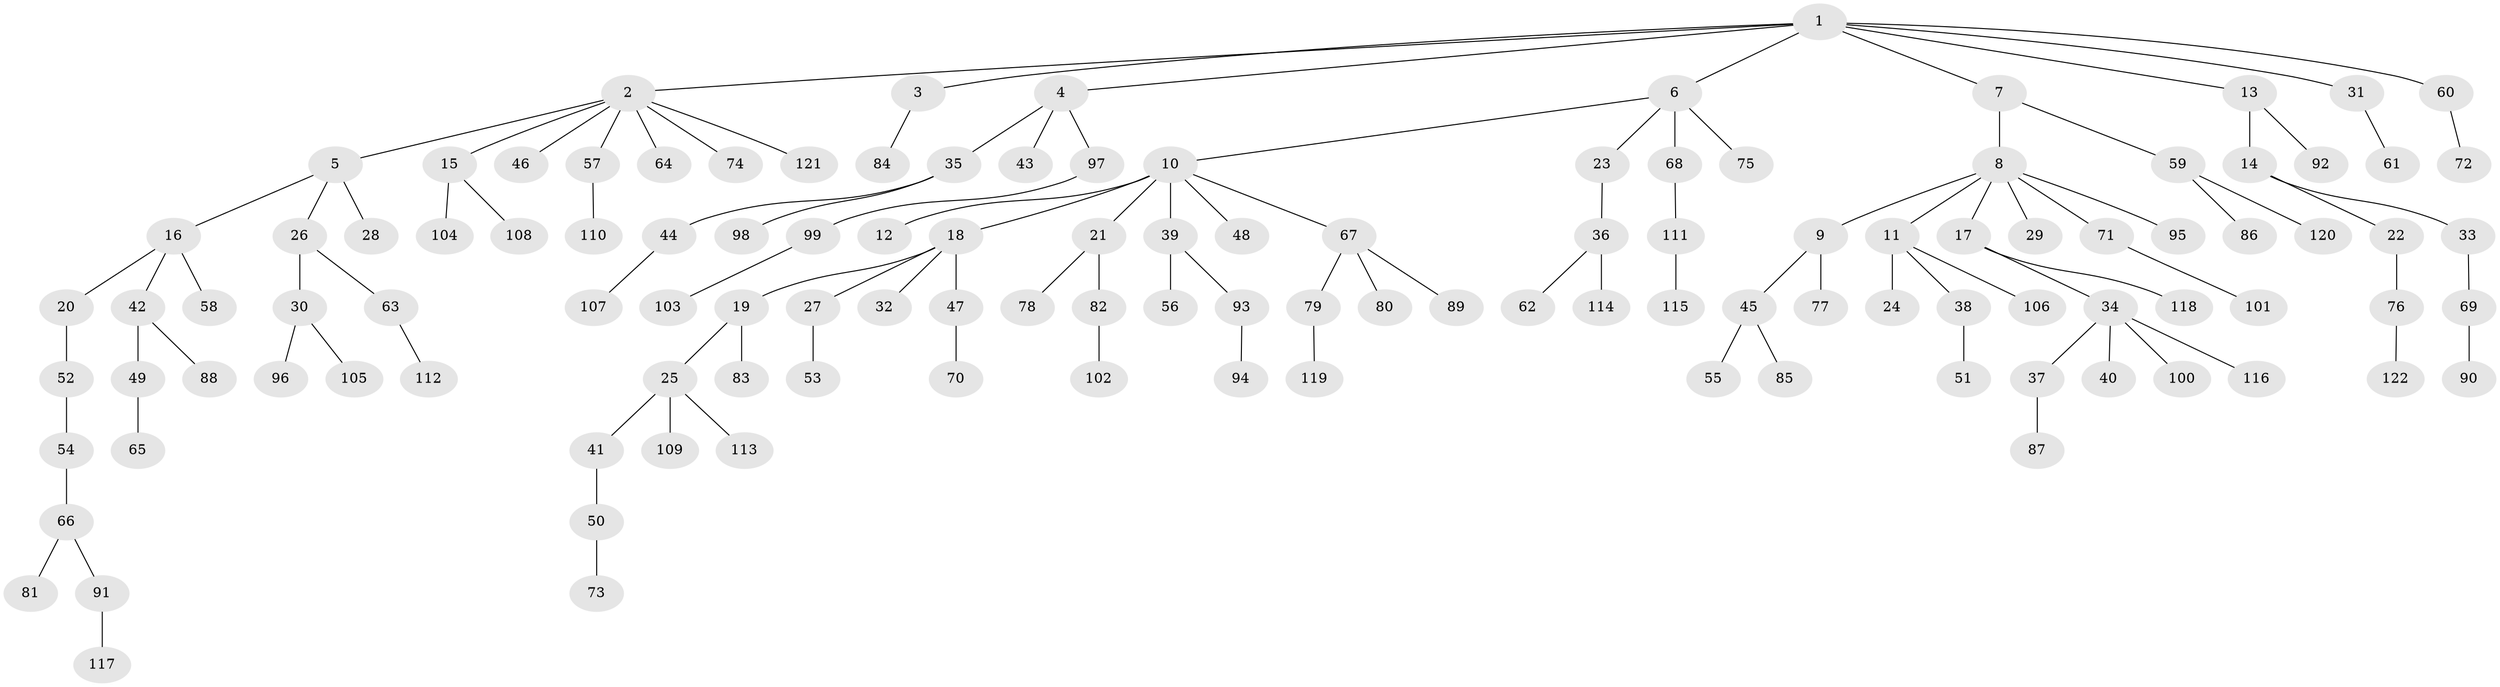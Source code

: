 // Generated by graph-tools (version 1.1) at 2025/02/03/09/25 03:02:29]
// undirected, 122 vertices, 121 edges
graph export_dot {
graph [start="1"]
  node [color=gray90,style=filled];
  1;
  2;
  3;
  4;
  5;
  6;
  7;
  8;
  9;
  10;
  11;
  12;
  13;
  14;
  15;
  16;
  17;
  18;
  19;
  20;
  21;
  22;
  23;
  24;
  25;
  26;
  27;
  28;
  29;
  30;
  31;
  32;
  33;
  34;
  35;
  36;
  37;
  38;
  39;
  40;
  41;
  42;
  43;
  44;
  45;
  46;
  47;
  48;
  49;
  50;
  51;
  52;
  53;
  54;
  55;
  56;
  57;
  58;
  59;
  60;
  61;
  62;
  63;
  64;
  65;
  66;
  67;
  68;
  69;
  70;
  71;
  72;
  73;
  74;
  75;
  76;
  77;
  78;
  79;
  80;
  81;
  82;
  83;
  84;
  85;
  86;
  87;
  88;
  89;
  90;
  91;
  92;
  93;
  94;
  95;
  96;
  97;
  98;
  99;
  100;
  101;
  102;
  103;
  104;
  105;
  106;
  107;
  108;
  109;
  110;
  111;
  112;
  113;
  114;
  115;
  116;
  117;
  118;
  119;
  120;
  121;
  122;
  1 -- 2;
  1 -- 3;
  1 -- 4;
  1 -- 6;
  1 -- 7;
  1 -- 13;
  1 -- 31;
  1 -- 60;
  2 -- 5;
  2 -- 15;
  2 -- 46;
  2 -- 57;
  2 -- 64;
  2 -- 74;
  2 -- 121;
  3 -- 84;
  4 -- 35;
  4 -- 43;
  4 -- 97;
  5 -- 16;
  5 -- 26;
  5 -- 28;
  6 -- 10;
  6 -- 23;
  6 -- 68;
  6 -- 75;
  7 -- 8;
  7 -- 59;
  8 -- 9;
  8 -- 11;
  8 -- 17;
  8 -- 29;
  8 -- 71;
  8 -- 95;
  9 -- 45;
  9 -- 77;
  10 -- 12;
  10 -- 18;
  10 -- 21;
  10 -- 39;
  10 -- 48;
  10 -- 67;
  11 -- 24;
  11 -- 38;
  11 -- 106;
  13 -- 14;
  13 -- 92;
  14 -- 22;
  14 -- 33;
  15 -- 104;
  15 -- 108;
  16 -- 20;
  16 -- 42;
  16 -- 58;
  17 -- 34;
  17 -- 118;
  18 -- 19;
  18 -- 27;
  18 -- 32;
  18 -- 47;
  19 -- 25;
  19 -- 83;
  20 -- 52;
  21 -- 78;
  21 -- 82;
  22 -- 76;
  23 -- 36;
  25 -- 41;
  25 -- 109;
  25 -- 113;
  26 -- 30;
  26 -- 63;
  27 -- 53;
  30 -- 96;
  30 -- 105;
  31 -- 61;
  33 -- 69;
  34 -- 37;
  34 -- 40;
  34 -- 100;
  34 -- 116;
  35 -- 44;
  35 -- 98;
  36 -- 62;
  36 -- 114;
  37 -- 87;
  38 -- 51;
  39 -- 56;
  39 -- 93;
  41 -- 50;
  42 -- 49;
  42 -- 88;
  44 -- 107;
  45 -- 55;
  45 -- 85;
  47 -- 70;
  49 -- 65;
  50 -- 73;
  52 -- 54;
  54 -- 66;
  57 -- 110;
  59 -- 86;
  59 -- 120;
  60 -- 72;
  63 -- 112;
  66 -- 81;
  66 -- 91;
  67 -- 79;
  67 -- 80;
  67 -- 89;
  68 -- 111;
  69 -- 90;
  71 -- 101;
  76 -- 122;
  79 -- 119;
  82 -- 102;
  91 -- 117;
  93 -- 94;
  97 -- 99;
  99 -- 103;
  111 -- 115;
}
